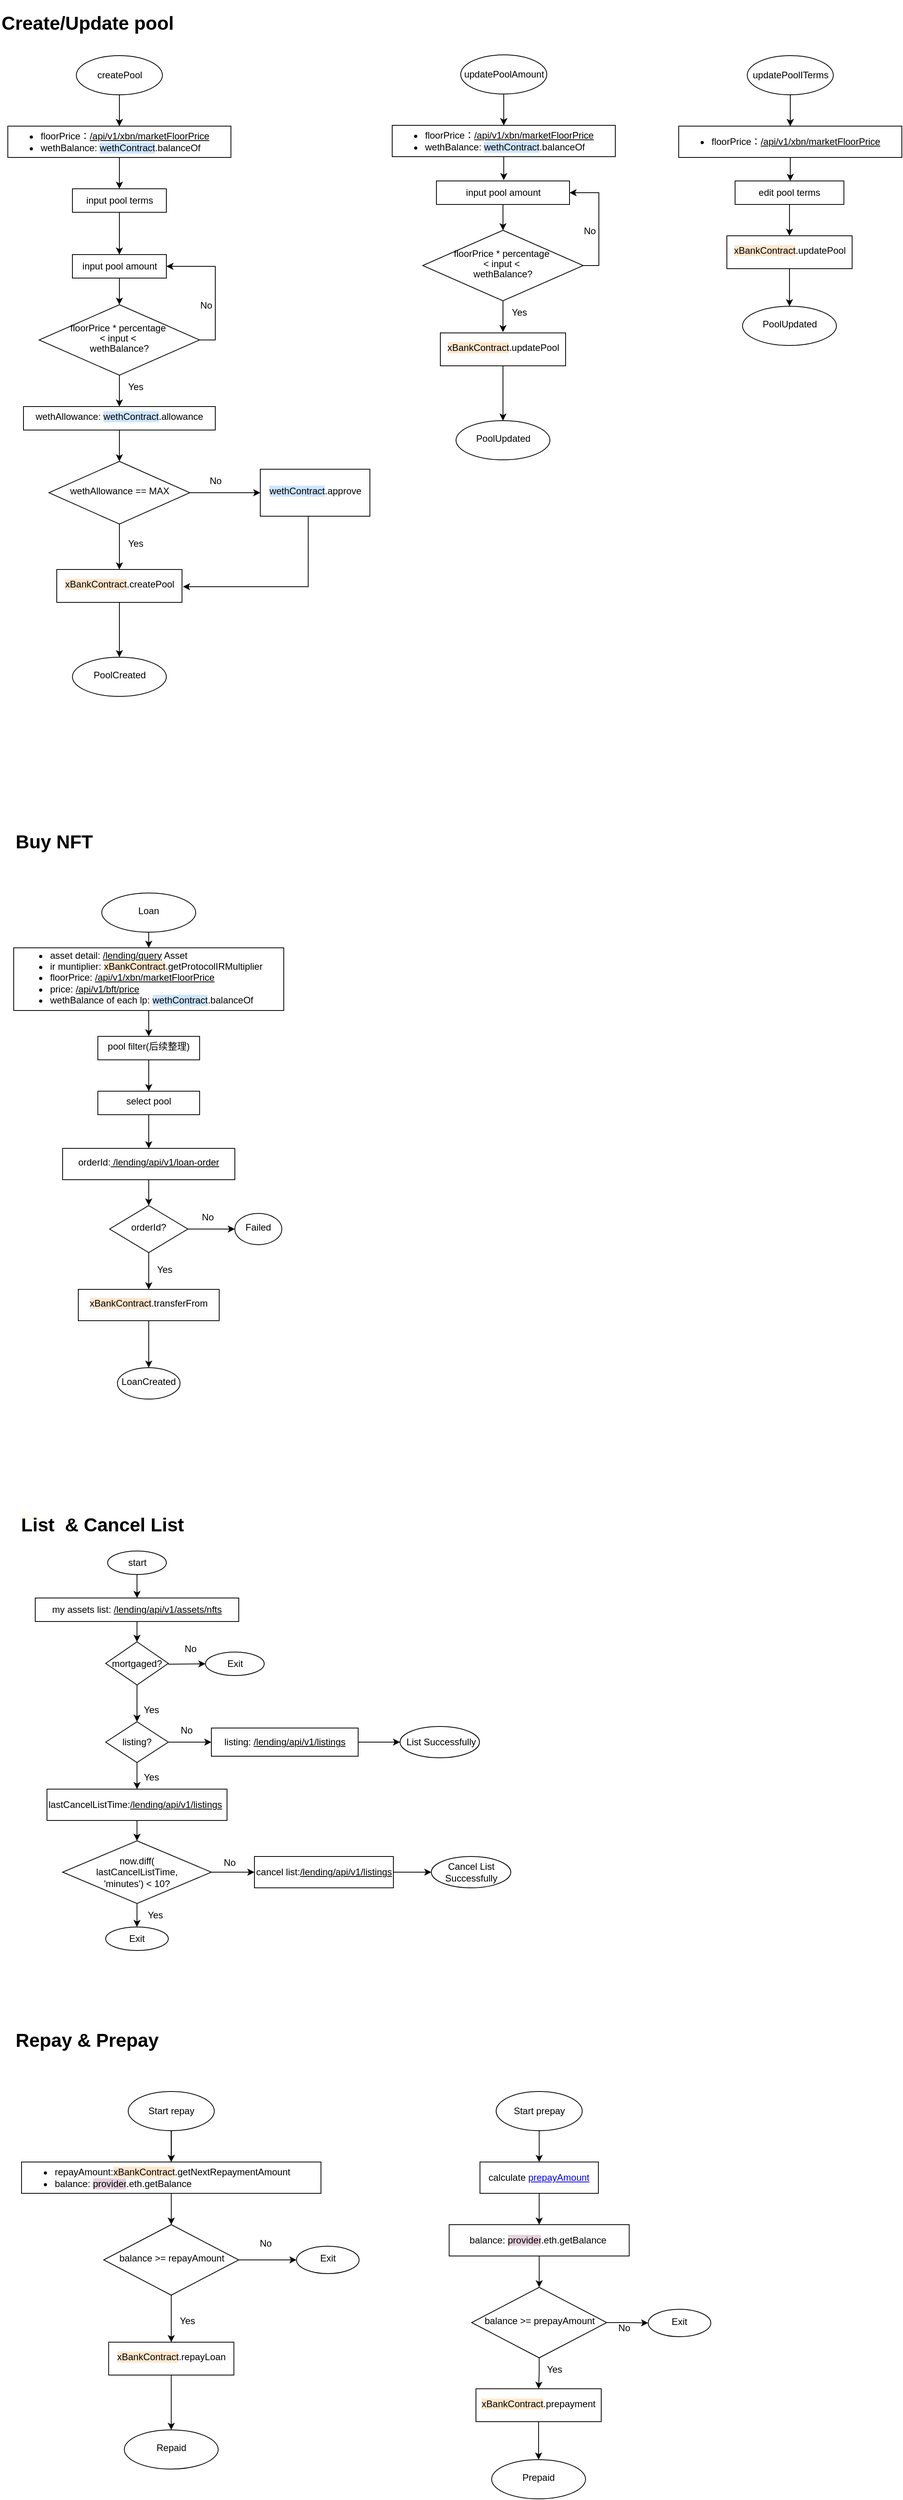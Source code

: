 <mxfile version="21.5.0" type="github">
  <diagram id="C5RBs43oDa-KdzZeNtuy" name="Page-1">
    <mxGraphModel dx="1193" dy="1889" grid="1" gridSize="10" guides="1" tooltips="1" connect="1" arrows="1" fold="1" page="1" pageScale="1" pageWidth="827" pageHeight="1169" background="#ffffff" math="0" shadow="0">
      <root>
        <mxCell id="WIyWlLk6GJQsqaUBKTNV-0" />
        <mxCell id="WIyWlLk6GJQsqaUBKTNV-1" parent="WIyWlLk6GJQsqaUBKTNV-0" />
        <mxCell id="i1JUAL5Z5OwXQQaXqIF1-13" value="" style="edgeStyle=orthogonalEdgeStyle;rounded=0;orthogonalLoop=1;jettySize=auto;html=1;entryX=0.5;entryY=0;entryDx=0;entryDy=0;" parent="WIyWlLk6GJQsqaUBKTNV-1" source="WIyWlLk6GJQsqaUBKTNV-3" target="i1JUAL5Z5OwXQQaXqIF1-141" edge="1">
          <mxGeometry relative="1" as="geometry">
            <mxPoint x="162.5" y="-929" as="targetPoint" />
          </mxGeometry>
        </mxCell>
        <mxCell id="WIyWlLk6GJQsqaUBKTNV-3" value="&lt;ul&gt;&lt;li&gt;floorPrice：&lt;u&gt;/api/v1/xbn/marketFloorPrice&lt;/u&gt;&lt;/li&gt;&lt;li&gt;wethBalance: &lt;span style=&quot;background-color: rgb(204, 229, 255);&quot;&gt;wethContract&lt;/span&gt;.balanceOf&amp;nbsp;&lt;/li&gt;&lt;/ul&gt;" style="rounded=0;whiteSpace=wrap;html=1;fontSize=12;glass=0;strokeWidth=1;shadow=0;align=left;" parent="WIyWlLk6GJQsqaUBKTNV-1" vertex="1">
          <mxGeometry x="20" y="-999" width="285" height="40" as="geometry" />
        </mxCell>
        <mxCell id="i1JUAL5Z5OwXQQaXqIF1-14" value="" style="edgeStyle=orthogonalEdgeStyle;rounded=0;orthogonalLoop=1;jettySize=auto;html=1;" parent="WIyWlLk6GJQsqaUBKTNV-1" source="WIyWlLk6GJQsqaUBKTNV-6" target="i1JUAL5Z5OwXQQaXqIF1-10" edge="1">
          <mxGeometry relative="1" as="geometry" />
        </mxCell>
        <mxCell id="i1JUAL5Z5OwXQQaXqIF1-42" value="" style="edgeStyle=orthogonalEdgeStyle;rounded=0;orthogonalLoop=1;jettySize=auto;html=1;entryX=1;entryY=0.5;entryDx=0;entryDy=0;exitX=1;exitY=0.5;exitDx=0;exitDy=0;" parent="WIyWlLk6GJQsqaUBKTNV-1" source="WIyWlLk6GJQsqaUBKTNV-6" target="i1JUAL5Z5OwXQQaXqIF1-37" edge="1">
          <mxGeometry relative="1" as="geometry">
            <mxPoint x="502.5" y="-755" as="sourcePoint" />
            <mxPoint x="407.5" y="-726" as="targetPoint" />
          </mxGeometry>
        </mxCell>
        <mxCell id="WIyWlLk6GJQsqaUBKTNV-6" value="&lt;div style=&quot;line-height: 110%;&quot;&gt;&lt;span style=&quot;background-color: initial;&quot;&gt;floorPrice * percentage&amp;nbsp;&lt;/span&gt;&lt;/div&gt;&lt;div style=&quot;line-height: 110%;&quot;&gt;&lt;span style=&quot;background-color: initial;&quot;&gt;&amp;lt; input &amp;lt;&amp;nbsp;&lt;/span&gt;&lt;/div&gt;&lt;div style=&quot;line-height: 110%;&quot;&gt;&lt;span style=&quot;background-color: initial;&quot;&gt;wethBalance?&lt;/span&gt;&lt;/div&gt;" style="rhombus;whiteSpace=wrap;html=1;shadow=0;fontFamily=Helvetica;fontSize=12;align=center;strokeWidth=1;spacing=6;spacingTop=-4;" parent="WIyWlLk6GJQsqaUBKTNV-1" vertex="1">
          <mxGeometry x="60" y="-771" width="205" height="90" as="geometry" />
        </mxCell>
        <mxCell id="i1JUAL5Z5OwXQQaXqIF1-22" value="" style="edgeStyle=orthogonalEdgeStyle;rounded=0;orthogonalLoop=1;jettySize=auto;html=1;" parent="WIyWlLk6GJQsqaUBKTNV-1" source="WIyWlLk6GJQsqaUBKTNV-10" target="i1JUAL5Z5OwXQQaXqIF1-21" edge="1">
          <mxGeometry relative="1" as="geometry" />
        </mxCell>
        <mxCell id="i1JUAL5Z5OwXQQaXqIF1-25" value="" style="edgeStyle=orthogonalEdgeStyle;rounded=0;orthogonalLoop=1;jettySize=auto;html=1;" parent="WIyWlLk6GJQsqaUBKTNV-1" source="WIyWlLk6GJQsqaUBKTNV-10" edge="1">
          <mxGeometry relative="1" as="geometry">
            <mxPoint x="342.5" y="-531" as="targetPoint" />
          </mxGeometry>
        </mxCell>
        <mxCell id="WIyWlLk6GJQsqaUBKTNV-10" value="wethAllowance == MAX" style="rhombus;whiteSpace=wrap;html=1;shadow=0;fontFamily=Helvetica;fontSize=12;align=center;strokeWidth=1;spacing=6;spacingTop=-4;" parent="WIyWlLk6GJQsqaUBKTNV-1" vertex="1">
          <mxGeometry x="72.5" y="-571" width="180" height="80" as="geometry" />
        </mxCell>
        <mxCell id="i1JUAL5Z5OwXQQaXqIF1-1" value="" style="edgeStyle=orthogonalEdgeStyle;rounded=0;orthogonalLoop=1;jettySize=auto;html=1;" parent="WIyWlLk6GJQsqaUBKTNV-1" source="i1JUAL5Z5OwXQQaXqIF1-0" target="WIyWlLk6GJQsqaUBKTNV-3" edge="1">
          <mxGeometry relative="1" as="geometry" />
        </mxCell>
        <mxCell id="i1JUAL5Z5OwXQQaXqIF1-2" value="" style="edgeStyle=orthogonalEdgeStyle;rounded=0;orthogonalLoop=1;jettySize=auto;html=1;" parent="WIyWlLk6GJQsqaUBKTNV-1" source="i1JUAL5Z5OwXQQaXqIF1-0" target="WIyWlLk6GJQsqaUBKTNV-3" edge="1">
          <mxGeometry relative="1" as="geometry" />
        </mxCell>
        <mxCell id="i1JUAL5Z5OwXQQaXqIF1-0" value="createPool" style="ellipse;whiteSpace=wrap;html=1;" parent="WIyWlLk6GJQsqaUBKTNV-1" vertex="1">
          <mxGeometry x="107.5" y="-1089" width="110" height="50" as="geometry" />
        </mxCell>
        <mxCell id="i1JUAL5Z5OwXQQaXqIF1-12" value="" style="edgeStyle=orthogonalEdgeStyle;rounded=0;orthogonalLoop=1;jettySize=auto;html=1;" parent="WIyWlLk6GJQsqaUBKTNV-1" source="i1JUAL5Z5OwXQQaXqIF1-10" target="WIyWlLk6GJQsqaUBKTNV-10" edge="1">
          <mxGeometry relative="1" as="geometry" />
        </mxCell>
        <mxCell id="i1JUAL5Z5OwXQQaXqIF1-10" value="wethAllowance: &lt;span style=&quot;background-color: rgb(204, 229, 255);&quot;&gt;wethContract&lt;/span&gt;.allowance" style="whiteSpace=wrap;html=1;shadow=0;strokeWidth=1;spacing=6;spacingTop=-4;" parent="WIyWlLk6GJQsqaUBKTNV-1" vertex="1">
          <mxGeometry x="40" y="-641" width="245" height="30" as="geometry" />
        </mxCell>
        <mxCell id="i1JUAL5Z5OwXQQaXqIF1-18" value="Yes" style="text;html=1;align=center;verticalAlign=middle;resizable=0;points=[];autosize=1;" parent="WIyWlLk6GJQsqaUBKTNV-1" vertex="1">
          <mxGeometry x="162.5" y="-681" width="40" height="30" as="geometry" />
        </mxCell>
        <mxCell id="i1JUAL5Z5OwXQQaXqIF1-32" value="" style="edgeStyle=orthogonalEdgeStyle;rounded=0;orthogonalLoop=1;jettySize=auto;html=1;" parent="WIyWlLk6GJQsqaUBKTNV-1" source="i1JUAL5Z5OwXQQaXqIF1-21" target="i1JUAL5Z5OwXQQaXqIF1-31" edge="1">
          <mxGeometry relative="1" as="geometry" />
        </mxCell>
        <mxCell id="i1JUAL5Z5OwXQQaXqIF1-21" value="&lt;span style=&quot;background-color: rgb(255, 230, 204);&quot;&gt;xBankContract&lt;/span&gt;.createPool" style="whiteSpace=wrap;html=1;shadow=0;strokeWidth=1;spacing=6;spacingTop=-4;" parent="WIyWlLk6GJQsqaUBKTNV-1" vertex="1">
          <mxGeometry x="82.5" y="-433" width="160" height="42" as="geometry" />
        </mxCell>
        <mxCell id="i1JUAL5Z5OwXQQaXqIF1-23" value="Yes" style="text;html=1;align=center;verticalAlign=middle;resizable=0;points=[];autosize=1;" parent="WIyWlLk6GJQsqaUBKTNV-1" vertex="1">
          <mxGeometry x="162.5" y="-481" width="40" height="30" as="geometry" />
        </mxCell>
        <mxCell id="i1JUAL5Z5OwXQQaXqIF1-30" value="" style="edgeStyle=orthogonalEdgeStyle;rounded=0;orthogonalLoop=1;jettySize=auto;html=1;exitX=0.5;exitY=1;exitDx=0;exitDy=0;" parent="WIyWlLk6GJQsqaUBKTNV-1" edge="1">
          <mxGeometry relative="1" as="geometry">
            <mxPoint x="403.73" y="-501" as="sourcePoint" />
            <mxPoint x="243.73" y="-411" as="targetPoint" />
            <Array as="points">
              <mxPoint x="403.73" y="-411" />
            </Array>
          </mxGeometry>
        </mxCell>
        <mxCell id="i1JUAL5Z5OwXQQaXqIF1-24" value="&lt;span style=&quot;background-color: rgb(204, 229, 255);&quot;&gt;wethContract&lt;/span&gt;.approve" style="whiteSpace=wrap;html=1;shadow=0;strokeWidth=1;spacing=6;spacingTop=-4;" parent="WIyWlLk6GJQsqaUBKTNV-1" vertex="1">
          <mxGeometry x="342.5" y="-561" width="140" height="60" as="geometry" />
        </mxCell>
        <mxCell id="i1JUAL5Z5OwXQQaXqIF1-26" value="No" style="text;html=1;align=center;verticalAlign=middle;resizable=0;points=[];autosize=1;" parent="WIyWlLk6GJQsqaUBKTNV-1" vertex="1">
          <mxGeometry x="265" y="-561" width="40" height="30" as="geometry" />
        </mxCell>
        <mxCell id="i1JUAL5Z5OwXQQaXqIF1-31" value="PoolCreated" style="ellipse;whiteSpace=wrap;html=1;shadow=0;strokeWidth=1;spacing=6;spacingTop=-4;" parent="WIyWlLk6GJQsqaUBKTNV-1" vertex="1">
          <mxGeometry x="102.5" y="-321" width="120" height="50" as="geometry" />
        </mxCell>
        <mxCell id="i1JUAL5Z5OwXQQaXqIF1-38" value="" style="edgeStyle=orthogonalEdgeStyle;rounded=0;orthogonalLoop=1;jettySize=auto;html=1;" parent="WIyWlLk6GJQsqaUBKTNV-1" source="i1JUAL5Z5OwXQQaXqIF1-37" target="WIyWlLk6GJQsqaUBKTNV-6" edge="1">
          <mxGeometry relative="1" as="geometry" />
        </mxCell>
        <mxCell id="i1JUAL5Z5OwXQQaXqIF1-37" value="input pool amount" style="rounded=0;whiteSpace=wrap;html=1;" parent="WIyWlLk6GJQsqaUBKTNV-1" vertex="1">
          <mxGeometry x="102.5" y="-835" width="120" height="30" as="geometry" />
        </mxCell>
        <mxCell id="i1JUAL5Z5OwXQQaXqIF1-39" value="No" style="text;html=1;align=center;verticalAlign=middle;resizable=0;points=[];autosize=1;strokeColor=none;fillColor=none;" parent="WIyWlLk6GJQsqaUBKTNV-1" vertex="1">
          <mxGeometry x="252.5" y="-785" width="40" height="30" as="geometry" />
        </mxCell>
        <mxCell id="i1JUAL5Z5OwXQQaXqIF1-68" value="" style="edgeStyle=orthogonalEdgeStyle;rounded=0;orthogonalLoop=1;jettySize=auto;html=1;" parent="WIyWlLk6GJQsqaUBKTNV-1" source="i1JUAL5Z5OwXQQaXqIF1-69" edge="1">
          <mxGeometry relative="1" as="geometry">
            <mxPoint x="653.5" y="-930" as="targetPoint" />
          </mxGeometry>
        </mxCell>
        <mxCell id="i1JUAL5Z5OwXQQaXqIF1-69" value="&lt;ul&gt;&lt;li&gt;floorPrice：&lt;u&gt;/api/v1/xbn/marketFloorPrice&lt;/u&gt;&lt;/li&gt;&lt;li&gt;wethBalance: &lt;span style=&quot;background-color: rgb(204, 229, 255);&quot;&gt;wethContract&lt;/span&gt;.balanceOf&amp;nbsp;&lt;/li&gt;&lt;/ul&gt;" style="rounded=0;whiteSpace=wrap;html=1;fontSize=12;glass=0;strokeWidth=1;shadow=0;align=left;" parent="WIyWlLk6GJQsqaUBKTNV-1" vertex="1">
          <mxGeometry x="511" y="-1000" width="285" height="40" as="geometry" />
        </mxCell>
        <mxCell id="i1JUAL5Z5OwXQQaXqIF1-70" value="" style="edgeStyle=orthogonalEdgeStyle;rounded=0;orthogonalLoop=1;jettySize=auto;html=1;" parent="WIyWlLk6GJQsqaUBKTNV-1" source="i1JUAL5Z5OwXQQaXqIF1-72" edge="1">
          <mxGeometry relative="1" as="geometry">
            <mxPoint x="652.5" y="-736.0" as="targetPoint" />
          </mxGeometry>
        </mxCell>
        <mxCell id="i1JUAL5Z5OwXQQaXqIF1-71" value="" style="edgeStyle=orthogonalEdgeStyle;rounded=0;orthogonalLoop=1;jettySize=auto;html=1;entryX=1;entryY=0.5;entryDx=0;entryDy=0;exitX=1;exitY=0.5;exitDx=0;exitDy=0;" parent="WIyWlLk6GJQsqaUBKTNV-1" source="i1JUAL5Z5OwXQQaXqIF1-72" target="i1JUAL5Z5OwXQQaXqIF1-90" edge="1">
          <mxGeometry relative="1" as="geometry">
            <mxPoint x="992.5" y="-850" as="sourcePoint" />
            <mxPoint x="897.5" y="-821" as="targetPoint" />
          </mxGeometry>
        </mxCell>
        <mxCell id="i1JUAL5Z5OwXQQaXqIF1-72" value="&lt;div style=&quot;line-height: 110%;&quot;&gt;&lt;span style=&quot;background-color: initial;&quot;&gt;floorPrice * percentage&amp;nbsp;&lt;/span&gt;&lt;/div&gt;&lt;div style=&quot;line-height: 110%;&quot;&gt;&lt;span style=&quot;background-color: initial;&quot;&gt;&amp;lt; input &amp;lt;&amp;nbsp;&lt;/span&gt;&lt;/div&gt;&lt;div style=&quot;line-height: 110%;&quot;&gt;&lt;span style=&quot;background-color: initial;&quot;&gt;wethBalance?&lt;/span&gt;&lt;/div&gt;" style="rhombus;whiteSpace=wrap;html=1;shadow=0;fontFamily=Helvetica;fontSize=12;align=center;strokeWidth=1;spacing=6;spacingTop=-4;" parent="WIyWlLk6GJQsqaUBKTNV-1" vertex="1">
          <mxGeometry x="550" y="-866" width="205" height="90" as="geometry" />
        </mxCell>
        <mxCell id="i1JUAL5Z5OwXQQaXqIF1-76" value="" style="edgeStyle=orthogonalEdgeStyle;rounded=0;orthogonalLoop=1;jettySize=auto;html=1;" parent="WIyWlLk6GJQsqaUBKTNV-1" source="i1JUAL5Z5OwXQQaXqIF1-78" target="i1JUAL5Z5OwXQQaXqIF1-69" edge="1">
          <mxGeometry relative="1" as="geometry" />
        </mxCell>
        <mxCell id="i1JUAL5Z5OwXQQaXqIF1-77" value="" style="edgeStyle=orthogonalEdgeStyle;rounded=0;orthogonalLoop=1;jettySize=auto;html=1;" parent="WIyWlLk6GJQsqaUBKTNV-1" source="i1JUAL5Z5OwXQQaXqIF1-78" target="i1JUAL5Z5OwXQQaXqIF1-69" edge="1">
          <mxGeometry relative="1" as="geometry" />
        </mxCell>
        <mxCell id="i1JUAL5Z5OwXQQaXqIF1-78" value="updatePoolAmount" style="ellipse;whiteSpace=wrap;html=1;" parent="WIyWlLk6GJQsqaUBKTNV-1" vertex="1">
          <mxGeometry x="598.5" y="-1090" width="110" height="50" as="geometry" />
        </mxCell>
        <mxCell id="i1JUAL5Z5OwXQQaXqIF1-81" value="Yes" style="text;html=1;align=center;verticalAlign=middle;resizable=0;points=[];autosize=1;" parent="WIyWlLk6GJQsqaUBKTNV-1" vertex="1">
          <mxGeometry x="652.5" y="-776" width="40" height="30" as="geometry" />
        </mxCell>
        <mxCell id="i1JUAL5Z5OwXQQaXqIF1-82" value="" style="edgeStyle=orthogonalEdgeStyle;rounded=0;orthogonalLoop=1;jettySize=auto;html=1;" parent="WIyWlLk6GJQsqaUBKTNV-1" source="i1JUAL5Z5OwXQQaXqIF1-83" target="i1JUAL5Z5OwXQQaXqIF1-88" edge="1">
          <mxGeometry relative="1" as="geometry" />
        </mxCell>
        <mxCell id="i1JUAL5Z5OwXQQaXqIF1-83" value="&lt;span style=&quot;background-color: rgb(255, 230, 204);&quot;&gt;xBankContract&lt;/span&gt;.updatePool" style="whiteSpace=wrap;html=1;shadow=0;strokeWidth=1;spacing=6;spacingTop=-4;" parent="WIyWlLk6GJQsqaUBKTNV-1" vertex="1">
          <mxGeometry x="572.5" y="-735" width="160" height="42" as="geometry" />
        </mxCell>
        <mxCell id="i1JUAL5Z5OwXQQaXqIF1-88" value="PoolUpdated" style="ellipse;whiteSpace=wrap;html=1;shadow=0;strokeWidth=1;spacing=6;spacingTop=-4;" parent="WIyWlLk6GJQsqaUBKTNV-1" vertex="1">
          <mxGeometry x="592.5" y="-623" width="120" height="50" as="geometry" />
        </mxCell>
        <mxCell id="i1JUAL5Z5OwXQQaXqIF1-89" value="" style="edgeStyle=orthogonalEdgeStyle;rounded=0;orthogonalLoop=1;jettySize=auto;html=1;" parent="WIyWlLk6GJQsqaUBKTNV-1" source="i1JUAL5Z5OwXQQaXqIF1-90" target="i1JUAL5Z5OwXQQaXqIF1-72" edge="1">
          <mxGeometry relative="1" as="geometry" />
        </mxCell>
        <mxCell id="i1JUAL5Z5OwXQQaXqIF1-90" value="&lt;div style=&quot;&quot;&gt;&lt;span style=&quot;background-color: initial;&quot;&gt;input pool amount&lt;/span&gt;&lt;/div&gt;" style="rounded=0;whiteSpace=wrap;html=1;align=center;" parent="WIyWlLk6GJQsqaUBKTNV-1" vertex="1">
          <mxGeometry x="567.5" y="-929" width="170" height="30" as="geometry" />
        </mxCell>
        <mxCell id="i1JUAL5Z5OwXQQaXqIF1-91" value="No" style="text;html=1;align=center;verticalAlign=middle;resizable=0;points=[];autosize=1;strokeColor=none;fillColor=none;" parent="WIyWlLk6GJQsqaUBKTNV-1" vertex="1">
          <mxGeometry x="742.5" y="-880" width="40" height="30" as="geometry" />
        </mxCell>
        <mxCell id="i1JUAL5Z5OwXQQaXqIF1-121" value="" style="edgeStyle=orthogonalEdgeStyle;rounded=0;orthogonalLoop=1;jettySize=auto;html=1;" parent="WIyWlLk6GJQsqaUBKTNV-1" source="i1JUAL5Z5OwXQQaXqIF1-122" edge="1">
          <mxGeometry relative="1" as="geometry">
            <mxPoint x="1019.5" y="-929" as="targetPoint" />
          </mxGeometry>
        </mxCell>
        <mxCell id="i1JUAL5Z5OwXQQaXqIF1-122" value="&lt;ul&gt;&lt;li&gt;floorPrice：&lt;u&gt;/api/v1/xbn/marketFloorPrice&lt;/u&gt;&lt;/li&gt;&lt;/ul&gt;" style="rounded=0;whiteSpace=wrap;html=1;fontSize=12;glass=0;strokeWidth=1;shadow=0;align=left;" parent="WIyWlLk6GJQsqaUBKTNV-1" vertex="1">
          <mxGeometry x="877" y="-999" width="285" height="40" as="geometry" />
        </mxCell>
        <mxCell id="i1JUAL5Z5OwXQQaXqIF1-123" value="" style="edgeStyle=orthogonalEdgeStyle;rounded=0;orthogonalLoop=1;jettySize=auto;html=1;exitX=0.5;exitY=1;exitDx=0;exitDy=0;entryX=0.5;entryY=0;entryDx=0;entryDy=0;" parent="WIyWlLk6GJQsqaUBKTNV-1" source="i1JUAL5Z5OwXQQaXqIF1-134" target="i1JUAL5Z5OwXQQaXqIF1-131" edge="1">
          <mxGeometry relative="1" as="geometry">
            <mxPoint x="1018.5" y="-735.0" as="targetPoint" />
            <mxPoint x="1018.5" y="-775" as="sourcePoint" />
          </mxGeometry>
        </mxCell>
        <mxCell id="i1JUAL5Z5OwXQQaXqIF1-126" value="" style="edgeStyle=orthogonalEdgeStyle;rounded=0;orthogonalLoop=1;jettySize=auto;html=1;" parent="WIyWlLk6GJQsqaUBKTNV-1" source="i1JUAL5Z5OwXQQaXqIF1-128" target="i1JUAL5Z5OwXQQaXqIF1-122" edge="1">
          <mxGeometry relative="1" as="geometry" />
        </mxCell>
        <mxCell id="i1JUAL5Z5OwXQQaXqIF1-127" value="" style="edgeStyle=orthogonalEdgeStyle;rounded=0;orthogonalLoop=1;jettySize=auto;html=1;" parent="WIyWlLk6GJQsqaUBKTNV-1" source="i1JUAL5Z5OwXQQaXqIF1-128" target="i1JUAL5Z5OwXQQaXqIF1-122" edge="1">
          <mxGeometry relative="1" as="geometry" />
        </mxCell>
        <mxCell id="i1JUAL5Z5OwXQQaXqIF1-128" value="updatePoolITerms" style="ellipse;whiteSpace=wrap;html=1;" parent="WIyWlLk6GJQsqaUBKTNV-1" vertex="1">
          <mxGeometry x="964.5" y="-1089" width="110" height="50" as="geometry" />
        </mxCell>
        <mxCell id="i1JUAL5Z5OwXQQaXqIF1-130" value="" style="edgeStyle=orthogonalEdgeStyle;rounded=0;orthogonalLoop=1;jettySize=auto;html=1;" parent="WIyWlLk6GJQsqaUBKTNV-1" source="i1JUAL5Z5OwXQQaXqIF1-131" target="i1JUAL5Z5OwXQQaXqIF1-132" edge="1">
          <mxGeometry relative="1" as="geometry" />
        </mxCell>
        <mxCell id="i1JUAL5Z5OwXQQaXqIF1-131" value="&lt;span style=&quot;background-color: rgb(255, 230, 204);&quot;&gt;xBankContract&lt;/span&gt;.updatePool" style="whiteSpace=wrap;html=1;shadow=0;strokeWidth=1;spacing=6;spacingTop=-4;" parent="WIyWlLk6GJQsqaUBKTNV-1" vertex="1">
          <mxGeometry x="938.5" y="-859" width="160" height="42" as="geometry" />
        </mxCell>
        <mxCell id="i1JUAL5Z5OwXQQaXqIF1-132" value="PoolUpdated" style="ellipse;whiteSpace=wrap;html=1;shadow=0;strokeWidth=1;spacing=6;spacingTop=-4;" parent="WIyWlLk6GJQsqaUBKTNV-1" vertex="1">
          <mxGeometry x="958.5" y="-769" width="120" height="50" as="geometry" />
        </mxCell>
        <mxCell id="i1JUAL5Z5OwXQQaXqIF1-134" value="&lt;div style=&quot;&quot;&gt;&lt;span style=&quot;background-color: initial;&quot;&gt;edit pool terms&lt;/span&gt;&lt;/div&gt;" style="rounded=0;whiteSpace=wrap;html=1;align=center;" parent="WIyWlLk6GJQsqaUBKTNV-1" vertex="1">
          <mxGeometry x="949" y="-929" width="139" height="30" as="geometry" />
        </mxCell>
        <mxCell id="i1JUAL5Z5OwXQQaXqIF1-142" value="" style="edgeStyle=orthogonalEdgeStyle;rounded=0;orthogonalLoop=1;jettySize=auto;html=1;" parent="WIyWlLk6GJQsqaUBKTNV-1" source="i1JUAL5Z5OwXQQaXqIF1-141" target="i1JUAL5Z5OwXQQaXqIF1-37" edge="1">
          <mxGeometry relative="1" as="geometry" />
        </mxCell>
        <mxCell id="i1JUAL5Z5OwXQQaXqIF1-141" value="input pool terms" style="rounded=0;whiteSpace=wrap;html=1;" parent="WIyWlLk6GJQsqaUBKTNV-1" vertex="1">
          <mxGeometry x="102.5" y="-919" width="120" height="30" as="geometry" />
        </mxCell>
        <mxCell id="OFEMlqG_yE4xwZJYEpXp-0" value="Create/Update pool&amp;nbsp;" style="text;html=1;align=left;verticalAlign=middle;whiteSpace=wrap;rounded=0;fontSize=24;fontStyle=1" parent="WIyWlLk6GJQsqaUBKTNV-1" vertex="1">
          <mxGeometry x="10" y="-1160" width="510" height="60" as="geometry" />
        </mxCell>
        <mxCell id="_hKObwGnPT5XjFG9XoxW-0" value="" style="edgeStyle=orthogonalEdgeStyle;rounded=0;orthogonalLoop=1;jettySize=auto;html=1;" parent="WIyWlLk6GJQsqaUBKTNV-1" source="_hKObwGnPT5XjFG9XoxW-1" target="_hKObwGnPT5XjFG9XoxW-3" edge="1">
          <mxGeometry relative="1" as="geometry" />
        </mxCell>
        <mxCell id="_hKObwGnPT5XjFG9XoxW-1" value="Loan" style="ellipse;whiteSpace=wrap;html=1;shadow=0;strokeWidth=1;spacing=6;spacingTop=-4;" parent="WIyWlLk6GJQsqaUBKTNV-1" vertex="1">
          <mxGeometry x="140" y="-20" width="120" height="50" as="geometry" />
        </mxCell>
        <mxCell id="_hKObwGnPT5XjFG9XoxW-2" value="" style="edgeStyle=orthogonalEdgeStyle;rounded=0;orthogonalLoop=1;jettySize=auto;html=1;" parent="WIyWlLk6GJQsqaUBKTNV-1" source="_hKObwGnPT5XjFG9XoxW-3" target="_hKObwGnPT5XjFG9XoxW-16" edge="1">
          <mxGeometry relative="1" as="geometry" />
        </mxCell>
        <mxCell id="_hKObwGnPT5XjFG9XoxW-3" value="&lt;ul&gt;&lt;li&gt;asset detail: &lt;u&gt;/lending/query&lt;/u&gt; Asset&lt;/li&gt;&lt;li&gt;ir muntiplier: &lt;span style=&quot;background-color: rgb(255, 230, 204);&quot;&gt;xBankContract&lt;/span&gt;.getProtocolIRMultiplier&lt;/li&gt;&lt;li&gt;&lt;span style=&quot;background-color: initial;&quot;&gt;floorPrice: &lt;u&gt;/api/v1/xbn/marketFloorPrice&lt;/u&gt;&lt;/span&gt;&lt;/li&gt;&lt;li&gt;price: &lt;u&gt;/api/v1/bft/price&lt;/u&gt;&lt;/li&gt;&lt;li&gt;wethBalance of each lp: &lt;span style=&quot;background-color: rgb(204, 229, 255);&quot;&gt;wethContract&lt;/span&gt;.balanceOf&lt;/li&gt;&lt;/ul&gt;" style="whiteSpace=wrap;html=1;shadow=0;strokeWidth=1;spacing=6;spacingTop=-4;align=left;" parent="WIyWlLk6GJQsqaUBKTNV-1" vertex="1">
          <mxGeometry x="27.5" y="50" width="345" height="80" as="geometry" />
        </mxCell>
        <mxCell id="_hKObwGnPT5XjFG9XoxW-4" value="" style="edgeStyle=orthogonalEdgeStyle;rounded=0;orthogonalLoop=1;jettySize=auto;html=1;" parent="WIyWlLk6GJQsqaUBKTNV-1" source="_hKObwGnPT5XjFG9XoxW-5" target="_hKObwGnPT5XjFG9XoxW-8" edge="1">
          <mxGeometry relative="1" as="geometry" />
        </mxCell>
        <mxCell id="_hKObwGnPT5XjFG9XoxW-5" value="&lt;span style=&quot;background-color: initial;&quot;&gt;orderId:&lt;u&gt; /lending/api/v1/loan-order&lt;/u&gt;&lt;/span&gt;" style="whiteSpace=wrap;html=1;align=center;shadow=0;strokeWidth=1;spacing=6;spacingTop=-4;" parent="WIyWlLk6GJQsqaUBKTNV-1" vertex="1">
          <mxGeometry x="90" y="306" width="220" height="40" as="geometry" />
        </mxCell>
        <mxCell id="_hKObwGnPT5XjFG9XoxW-6" value="" style="edgeStyle=orthogonalEdgeStyle;rounded=0;orthogonalLoop=1;jettySize=auto;html=1;" parent="WIyWlLk6GJQsqaUBKTNV-1" source="_hKObwGnPT5XjFG9XoxW-8" target="_hKObwGnPT5XjFG9XoxW-9" edge="1">
          <mxGeometry relative="1" as="geometry" />
        </mxCell>
        <mxCell id="_hKObwGnPT5XjFG9XoxW-7" value="" style="edgeStyle=orthogonalEdgeStyle;rounded=0;orthogonalLoop=1;jettySize=auto;html=1;" parent="WIyWlLk6GJQsqaUBKTNV-1" source="_hKObwGnPT5XjFG9XoxW-8" target="_hKObwGnPT5XjFG9XoxW-12" edge="1">
          <mxGeometry relative="1" as="geometry" />
        </mxCell>
        <mxCell id="_hKObwGnPT5XjFG9XoxW-8" value="orderId?" style="rhombus;whiteSpace=wrap;html=1;shadow=0;strokeWidth=1;spacing=6;spacingTop=-4;" parent="WIyWlLk6GJQsqaUBKTNV-1" vertex="1">
          <mxGeometry x="150" y="379" width="100" height="60" as="geometry" />
        </mxCell>
        <mxCell id="_hKObwGnPT5XjFG9XoxW-9" value="Failed" style="ellipse;whiteSpace=wrap;html=1;shadow=0;strokeWidth=1;spacing=6;spacingTop=-4;" parent="WIyWlLk6GJQsqaUBKTNV-1" vertex="1">
          <mxGeometry x="310" y="389" width="60" height="40" as="geometry" />
        </mxCell>
        <mxCell id="_hKObwGnPT5XjFG9XoxW-10" value="No" style="text;html=1;align=center;verticalAlign=middle;resizable=0;points=[];autosize=1;strokeColor=none;fillColor=none;" parent="WIyWlLk6GJQsqaUBKTNV-1" vertex="1">
          <mxGeometry x="255" y="379" width="40" height="30" as="geometry" />
        </mxCell>
        <mxCell id="_hKObwGnPT5XjFG9XoxW-11" value="" style="edgeStyle=orthogonalEdgeStyle;rounded=0;orthogonalLoop=1;jettySize=auto;html=1;" parent="WIyWlLk6GJQsqaUBKTNV-1" source="_hKObwGnPT5XjFG9XoxW-12" target="_hKObwGnPT5XjFG9XoxW-14" edge="1">
          <mxGeometry relative="1" as="geometry" />
        </mxCell>
        <mxCell id="_hKObwGnPT5XjFG9XoxW-12" value="&lt;span style=&quot;background-color: rgb(255, 230, 204);&quot;&gt;xBankContract&lt;/span&gt;.transferFrom" style="whiteSpace=wrap;html=1;shadow=0;strokeWidth=1;spacing=6;spacingTop=-4;" parent="WIyWlLk6GJQsqaUBKTNV-1" vertex="1">
          <mxGeometry x="110" y="486" width="180" height="40" as="geometry" />
        </mxCell>
        <mxCell id="_hKObwGnPT5XjFG9XoxW-13" value="Yes" style="text;html=1;align=center;verticalAlign=middle;resizable=0;points=[];autosize=1;strokeColor=none;fillColor=none;" parent="WIyWlLk6GJQsqaUBKTNV-1" vertex="1">
          <mxGeometry x="200" y="446" width="40" height="30" as="geometry" />
        </mxCell>
        <mxCell id="_hKObwGnPT5XjFG9XoxW-14" value="LoanCreated" style="ellipse;whiteSpace=wrap;html=1;shadow=0;strokeWidth=1;spacing=6;spacingTop=-4;" parent="WIyWlLk6GJQsqaUBKTNV-1" vertex="1">
          <mxGeometry x="160" y="586" width="80" height="40" as="geometry" />
        </mxCell>
        <mxCell id="_hKObwGnPT5XjFG9XoxW-15" value="" style="edgeStyle=orthogonalEdgeStyle;rounded=0;orthogonalLoop=1;jettySize=auto;html=1;entryX=0.5;entryY=0;entryDx=0;entryDy=0;" parent="WIyWlLk6GJQsqaUBKTNV-1" source="_hKObwGnPT5XjFG9XoxW-16" target="_hKObwGnPT5XjFG9XoxW-18" edge="1">
          <mxGeometry relative="1" as="geometry">
            <mxPoint x="200" y="240" as="targetPoint" />
          </mxGeometry>
        </mxCell>
        <mxCell id="_hKObwGnPT5XjFG9XoxW-16" value="pool filter(后续整理)" style="whiteSpace=wrap;html=1;align=center;shadow=0;strokeWidth=1;spacing=6;spacingTop=-4;" parent="WIyWlLk6GJQsqaUBKTNV-1" vertex="1">
          <mxGeometry x="135" y="163" width="130" height="30" as="geometry" />
        </mxCell>
        <mxCell id="_hKObwGnPT5XjFG9XoxW-17" value="" style="edgeStyle=orthogonalEdgeStyle;rounded=0;orthogonalLoop=1;jettySize=auto;html=1;" parent="WIyWlLk6GJQsqaUBKTNV-1" source="_hKObwGnPT5XjFG9XoxW-18" target="_hKObwGnPT5XjFG9XoxW-5" edge="1">
          <mxGeometry relative="1" as="geometry" />
        </mxCell>
        <mxCell id="_hKObwGnPT5XjFG9XoxW-18" value="select pool" style="whiteSpace=wrap;html=1;align=center;shadow=0;strokeWidth=1;spacing=6;spacingTop=-4;" parent="WIyWlLk6GJQsqaUBKTNV-1" vertex="1">
          <mxGeometry x="135" y="233" width="130" height="30" as="geometry" />
        </mxCell>
        <mxCell id="_hKObwGnPT5XjFG9XoxW-19" value="Buy NFT" style="text;html=1;align=left;verticalAlign=middle;whiteSpace=wrap;rounded=0;fontSize=24;fontStyle=1" parent="WIyWlLk6GJQsqaUBKTNV-1" vertex="1">
          <mxGeometry x="27.5" y="-100" width="330" height="30" as="geometry" />
        </mxCell>
        <mxCell id="_hKObwGnPT5XjFG9XoxW-20" value="" style="edgeStyle=orthogonalEdgeStyle;rounded=0;orthogonalLoop=1;jettySize=auto;html=1;" parent="WIyWlLk6GJQsqaUBKTNV-1" source="_hKObwGnPT5XjFG9XoxW-21" target="_hKObwGnPT5XjFG9XoxW-23" edge="1">
          <mxGeometry relative="1" as="geometry" />
        </mxCell>
        <mxCell id="_hKObwGnPT5XjFG9XoxW-21" value="start" style="ellipse;whiteSpace=wrap;html=1;" parent="WIyWlLk6GJQsqaUBKTNV-1" vertex="1">
          <mxGeometry x="147.5" y="820" width="75" height="30" as="geometry" />
        </mxCell>
        <mxCell id="_hKObwGnPT5XjFG9XoxW-22" value="" style="edgeStyle=orthogonalEdgeStyle;rounded=0;orthogonalLoop=1;jettySize=auto;html=1;" parent="WIyWlLk6GJQsqaUBKTNV-1" source="_hKObwGnPT5XjFG9XoxW-23" target="_hKObwGnPT5XjFG9XoxW-26" edge="1">
          <mxGeometry relative="1" as="geometry" />
        </mxCell>
        <mxCell id="_hKObwGnPT5XjFG9XoxW-23" value="my assets list: &lt;u&gt;/lending/api/v1/assets/nfts&lt;/u&gt;" style="whiteSpace=wrap;html=1;align=center;" parent="WIyWlLk6GJQsqaUBKTNV-1" vertex="1">
          <mxGeometry x="55" y="880" width="260" height="30" as="geometry" />
        </mxCell>
        <mxCell id="_hKObwGnPT5XjFG9XoxW-24" value="" style="edgeStyle=orthogonalEdgeStyle;rounded=0;orthogonalLoop=1;jettySize=auto;html=1;entryX=0;entryY=0.5;entryDx=0;entryDy=0;" parent="WIyWlLk6GJQsqaUBKTNV-1" target="_hKObwGnPT5XjFG9XoxW-28" edge="1">
          <mxGeometry relative="1" as="geometry">
            <mxPoint x="224.971" y="964.52" as="sourcePoint" />
            <mxPoint x="307.5" y="965" as="targetPoint" />
            <Array as="points">
              <mxPoint x="272.5" y="964" />
            </Array>
          </mxGeometry>
        </mxCell>
        <mxCell id="_hKObwGnPT5XjFG9XoxW-25" value="" style="edgeStyle=orthogonalEdgeStyle;rounded=0;orthogonalLoop=1;jettySize=auto;html=1;" parent="WIyWlLk6GJQsqaUBKTNV-1" source="_hKObwGnPT5XjFG9XoxW-26" edge="1">
          <mxGeometry relative="1" as="geometry">
            <mxPoint x="185" y="1038" as="targetPoint" />
          </mxGeometry>
        </mxCell>
        <mxCell id="_hKObwGnPT5XjFG9XoxW-26" value="mortgaged?" style="rhombus;whiteSpace=wrap;html=1;" parent="WIyWlLk6GJQsqaUBKTNV-1" vertex="1">
          <mxGeometry x="145" y="936" width="80" height="55" as="geometry" />
        </mxCell>
        <mxCell id="_hKObwGnPT5XjFG9XoxW-27" value="No" style="text;html=1;align=center;verticalAlign=middle;resizable=0;points=[];autosize=1;strokeColor=none;fillColor=none;" parent="WIyWlLk6GJQsqaUBKTNV-1" vertex="1">
          <mxGeometry x="232.5" y="930" width="40" height="30" as="geometry" />
        </mxCell>
        <mxCell id="_hKObwGnPT5XjFG9XoxW-28" value="Exit" style="ellipse;whiteSpace=wrap;html=1;" parent="WIyWlLk6GJQsqaUBKTNV-1" vertex="1">
          <mxGeometry x="272.5" y="949" width="75" height="30" as="geometry" />
        </mxCell>
        <mxCell id="_hKObwGnPT5XjFG9XoxW-29" value="Yes" style="text;html=1;align=center;verticalAlign=middle;resizable=0;points=[];autosize=1;strokeColor=none;fillColor=none;" parent="WIyWlLk6GJQsqaUBKTNV-1" vertex="1">
          <mxGeometry x="182.5" y="1008" width="40" height="30" as="geometry" />
        </mxCell>
        <mxCell id="_hKObwGnPT5XjFG9XoxW-30" value="" style="edgeStyle=orthogonalEdgeStyle;rounded=0;orthogonalLoop=1;jettySize=auto;html=1;" parent="WIyWlLk6GJQsqaUBKTNV-1" source="_hKObwGnPT5XjFG9XoxW-32" target="_hKObwGnPT5XjFG9XoxW-34" edge="1">
          <mxGeometry relative="1" as="geometry" />
        </mxCell>
        <mxCell id="_hKObwGnPT5XjFG9XoxW-31" value="" style="edgeStyle=orthogonalEdgeStyle;rounded=0;orthogonalLoop=1;jettySize=auto;html=1;" parent="WIyWlLk6GJQsqaUBKTNV-1" source="_hKObwGnPT5XjFG9XoxW-32" target="_hKObwGnPT5XjFG9XoxW-37" edge="1">
          <mxGeometry relative="1" as="geometry" />
        </mxCell>
        <mxCell id="_hKObwGnPT5XjFG9XoxW-32" value="listing?" style="rhombus;whiteSpace=wrap;html=1;" parent="WIyWlLk6GJQsqaUBKTNV-1" vertex="1">
          <mxGeometry x="145" y="1038" width="80" height="52" as="geometry" />
        </mxCell>
        <mxCell id="_hKObwGnPT5XjFG9XoxW-33" value="" style="edgeStyle=orthogonalEdgeStyle;rounded=0;orthogonalLoop=1;jettySize=auto;html=1;" parent="WIyWlLk6GJQsqaUBKTNV-1" source="_hKObwGnPT5XjFG9XoxW-34" target="_hKObwGnPT5XjFG9XoxW-48" edge="1">
          <mxGeometry relative="1" as="geometry" />
        </mxCell>
        <mxCell id="_hKObwGnPT5XjFG9XoxW-34" value="listing:&amp;nbsp;&lt;u&gt;/lending/api/v1/listings&lt;/u&gt;" style="whiteSpace=wrap;html=1;" parent="WIyWlLk6GJQsqaUBKTNV-1" vertex="1">
          <mxGeometry x="280" y="1046" width="187.5" height="36" as="geometry" />
        </mxCell>
        <mxCell id="_hKObwGnPT5XjFG9XoxW-35" value="No" style="text;html=1;align=center;verticalAlign=middle;resizable=0;points=[];autosize=1;strokeColor=none;fillColor=none;" parent="WIyWlLk6GJQsqaUBKTNV-1" vertex="1">
          <mxGeometry x="227.5" y="1034" width="40" height="30" as="geometry" />
        </mxCell>
        <mxCell id="_hKObwGnPT5XjFG9XoxW-36" value="" style="edgeStyle=orthogonalEdgeStyle;rounded=0;orthogonalLoop=1;jettySize=auto;html=1;" parent="WIyWlLk6GJQsqaUBKTNV-1" source="_hKObwGnPT5XjFG9XoxW-37" target="_hKObwGnPT5XjFG9XoxW-41" edge="1">
          <mxGeometry relative="1" as="geometry" />
        </mxCell>
        <mxCell id="_hKObwGnPT5XjFG9XoxW-37" value="lastCancelListTime:&lt;u&gt;/lending/api/v1/listings&lt;/u&gt;" style="whiteSpace=wrap;html=1;align=left;" parent="WIyWlLk6GJQsqaUBKTNV-1" vertex="1">
          <mxGeometry x="70" y="1124" width="230" height="40" as="geometry" />
        </mxCell>
        <mxCell id="_hKObwGnPT5XjFG9XoxW-38" value="Yes" style="text;html=1;align=center;verticalAlign=middle;resizable=0;points=[];autosize=1;strokeColor=none;fillColor=none;" parent="WIyWlLk6GJQsqaUBKTNV-1" vertex="1">
          <mxGeometry x="182.5" y="1094" width="40" height="30" as="geometry" />
        </mxCell>
        <mxCell id="_hKObwGnPT5XjFG9XoxW-39" value="" style="edgeStyle=orthogonalEdgeStyle;rounded=0;orthogonalLoop=1;jettySize=auto;html=1;" parent="WIyWlLk6GJQsqaUBKTNV-1" source="_hKObwGnPT5XjFG9XoxW-41" target="_hKObwGnPT5XjFG9XoxW-43" edge="1">
          <mxGeometry relative="1" as="geometry" />
        </mxCell>
        <mxCell id="_hKObwGnPT5XjFG9XoxW-40" value="" style="edgeStyle=orthogonalEdgeStyle;rounded=0;orthogonalLoop=1;jettySize=auto;html=1;" parent="WIyWlLk6GJQsqaUBKTNV-1" source="_hKObwGnPT5XjFG9XoxW-41" target="_hKObwGnPT5XjFG9XoxW-46" edge="1">
          <mxGeometry relative="1" as="geometry" />
        </mxCell>
        <mxCell id="_hKObwGnPT5XjFG9XoxW-41" value="now.diff(&lt;br&gt;lastCancelListTime,&lt;br&gt;&#39;minutes&#39;) &amp;lt; 10?" style="rhombus;whiteSpace=wrap;html=1;align=center;" parent="WIyWlLk6GJQsqaUBKTNV-1" vertex="1">
          <mxGeometry x="90" y="1190" width="190" height="80" as="geometry" />
        </mxCell>
        <mxCell id="_hKObwGnPT5XjFG9XoxW-42" value="" style="edgeStyle=orthogonalEdgeStyle;rounded=0;orthogonalLoop=1;jettySize=auto;html=1;" parent="WIyWlLk6GJQsqaUBKTNV-1" source="_hKObwGnPT5XjFG9XoxW-43" target="_hKObwGnPT5XjFG9XoxW-45" edge="1">
          <mxGeometry relative="1" as="geometry" />
        </mxCell>
        <mxCell id="_hKObwGnPT5XjFG9XoxW-43" value="cancel list:&lt;u&gt;/lending/api/v1/listings&lt;/u&gt;" style="whiteSpace=wrap;html=1;" parent="WIyWlLk6GJQsqaUBKTNV-1" vertex="1">
          <mxGeometry x="335" y="1210" width="177.5" height="40" as="geometry" />
        </mxCell>
        <mxCell id="_hKObwGnPT5XjFG9XoxW-44" value="No" style="text;html=1;align=center;verticalAlign=middle;resizable=0;points=[];autosize=1;strokeColor=none;fillColor=none;" parent="WIyWlLk6GJQsqaUBKTNV-1" vertex="1">
          <mxGeometry x="282.5" y="1203" width="40" height="30" as="geometry" />
        </mxCell>
        <mxCell id="_hKObwGnPT5XjFG9XoxW-45" value="Cancel List Successfully" style="ellipse;whiteSpace=wrap;html=1;" parent="WIyWlLk6GJQsqaUBKTNV-1" vertex="1">
          <mxGeometry x="561" y="1210" width="101.5" height="40" as="geometry" />
        </mxCell>
        <mxCell id="_hKObwGnPT5XjFG9XoxW-46" value="Exit" style="ellipse;whiteSpace=wrap;html=1;" parent="WIyWlLk6GJQsqaUBKTNV-1" vertex="1">
          <mxGeometry x="145" y="1300" width="80" height="30" as="geometry" />
        </mxCell>
        <mxCell id="_hKObwGnPT5XjFG9XoxW-47" value="Yes" style="text;html=1;align=center;verticalAlign=middle;resizable=0;points=[];autosize=1;strokeColor=none;fillColor=none;" parent="WIyWlLk6GJQsqaUBKTNV-1" vertex="1">
          <mxGeometry x="187.5" y="1270" width="40" height="30" as="geometry" />
        </mxCell>
        <mxCell id="_hKObwGnPT5XjFG9XoxW-48" value="&amp;nbsp;List Successfully" style="ellipse;whiteSpace=wrap;html=1;" parent="WIyWlLk6GJQsqaUBKTNV-1" vertex="1">
          <mxGeometry x="521" y="1044" width="101.5" height="40" as="geometry" />
        </mxCell>
        <mxCell id="_hKObwGnPT5XjFG9XoxW-49" value="Text" style="text;html=1;align=center;verticalAlign=middle;resizable=0;points=[];autosize=1;strokeColor=none;fillColor=none;fontColor=#FEFAE0;" parent="WIyWlLk6GJQsqaUBKTNV-1" vertex="1">
          <mxGeometry x="20" y="760" width="50" height="30" as="geometry" />
        </mxCell>
        <mxCell id="_hKObwGnPT5XjFG9XoxW-50" value="&lt;b&gt;&lt;font style=&quot;font-size: 24px;&quot;&gt;List&amp;nbsp; &amp;amp; Cancel List&lt;/font&gt;&lt;/b&gt;" style="text;html=1;align=left;verticalAlign=middle;whiteSpace=wrap;rounded=0;fontSize=20;" parent="WIyWlLk6GJQsqaUBKTNV-1" vertex="1">
          <mxGeometry x="35" y="772" width="415" height="30" as="geometry" />
        </mxCell>
        <mxCell id="_hKObwGnPT5XjFG9XoxW-51" value="&lt;ul&gt;&lt;li&gt;repayAmount:&lt;span style=&quot;background-color: rgb(255, 230, 204);&quot;&gt;xBankContract&lt;/span&gt;.getNextRepaymentAmount&lt;/li&gt;&lt;li&gt;balance: &lt;span style=&quot;background-color: rgb(230, 208, 222);&quot;&gt;provider&lt;/span&gt;&lt;span style=&quot;background-color: rgb(255, 255, 255);&quot;&gt;.eth.getBalance&amp;nbsp;&lt;/span&gt;&lt;/li&gt;&lt;/ul&gt;" style="rounded=0;whiteSpace=wrap;html=1;fontSize=12;glass=0;strokeWidth=1;shadow=0;align=left;" parent="WIyWlLk6GJQsqaUBKTNV-1" vertex="1">
          <mxGeometry x="37.5" y="1600" width="382.5" height="40" as="geometry" />
        </mxCell>
        <mxCell id="_hKObwGnPT5XjFG9XoxW-52" value="" style="edgeStyle=orthogonalEdgeStyle;rounded=0;orthogonalLoop=1;jettySize=auto;html=1;" parent="WIyWlLk6GJQsqaUBKTNV-1" source="_hKObwGnPT5XjFG9XoxW-54" edge="1">
          <mxGeometry relative="1" as="geometry">
            <mxPoint x="228.787" y="1830" as="targetPoint" />
          </mxGeometry>
        </mxCell>
        <mxCell id="_hKObwGnPT5XjFG9XoxW-53" value="" style="edgeStyle=orthogonalEdgeStyle;rounded=0;orthogonalLoop=1;jettySize=auto;html=1;" parent="WIyWlLk6GJQsqaUBKTNV-1" source="_hKObwGnPT5XjFG9XoxW-54" target="_hKObwGnPT5XjFG9XoxW-62" edge="1">
          <mxGeometry relative="1" as="geometry" />
        </mxCell>
        <mxCell id="_hKObwGnPT5XjFG9XoxW-54" value="&lt;div style=&quot;line-height: 110%;&quot;&gt;balance &amp;gt;= repayAmount&lt;/div&gt;" style="rhombus;whiteSpace=wrap;html=1;shadow=0;fontFamily=Helvetica;fontSize=12;align=center;strokeWidth=1;spacing=6;spacingTop=-4;" parent="WIyWlLk6GJQsqaUBKTNV-1" vertex="1">
          <mxGeometry x="142.5" y="1680" width="172.5" height="90" as="geometry" />
        </mxCell>
        <mxCell id="_hKObwGnPT5XjFG9XoxW-55" value="" style="edgeStyle=orthogonalEdgeStyle;rounded=0;orthogonalLoop=1;jettySize=auto;html=1;" parent="WIyWlLk6GJQsqaUBKTNV-1" source="_hKObwGnPT5XjFG9XoxW-57" target="_hKObwGnPT5XjFG9XoxW-51" edge="1">
          <mxGeometry relative="1" as="geometry" />
        </mxCell>
        <mxCell id="_hKObwGnPT5XjFG9XoxW-56" value="" style="edgeStyle=orthogonalEdgeStyle;rounded=0;orthogonalLoop=1;jettySize=auto;html=1;" parent="WIyWlLk6GJQsqaUBKTNV-1" source="_hKObwGnPT5XjFG9XoxW-57" target="_hKObwGnPT5XjFG9XoxW-51" edge="1">
          <mxGeometry relative="1" as="geometry" />
        </mxCell>
        <mxCell id="_hKObwGnPT5XjFG9XoxW-57" value="Start repay" style="ellipse;whiteSpace=wrap;html=1;" parent="WIyWlLk6GJQsqaUBKTNV-1" vertex="1">
          <mxGeometry x="173.75" y="1510" width="110" height="50" as="geometry" />
        </mxCell>
        <mxCell id="_hKObwGnPT5XjFG9XoxW-58" value="" style="edgeStyle=orthogonalEdgeStyle;rounded=0;orthogonalLoop=1;jettySize=auto;html=1;" parent="WIyWlLk6GJQsqaUBKTNV-1" source="_hKObwGnPT5XjFG9XoxW-59" target="_hKObwGnPT5XjFG9XoxW-60" edge="1">
          <mxGeometry relative="1" as="geometry" />
        </mxCell>
        <mxCell id="_hKObwGnPT5XjFG9XoxW-59" value="&lt;span style=&quot;background-color: rgb(255, 230, 204);&quot;&gt;xBankContract&lt;/span&gt;.repayLoan" style="whiteSpace=wrap;html=1;shadow=0;strokeWidth=1;spacing=6;spacingTop=-4;" parent="WIyWlLk6GJQsqaUBKTNV-1" vertex="1">
          <mxGeometry x="148.75" y="1830" width="160" height="42" as="geometry" />
        </mxCell>
        <mxCell id="_hKObwGnPT5XjFG9XoxW-60" value="Repaid" style="ellipse;whiteSpace=wrap;html=1;shadow=0;strokeWidth=1;spacing=6;spacingTop=-4;" parent="WIyWlLk6GJQsqaUBKTNV-1" vertex="1">
          <mxGeometry x="168.75" y="1942" width="120" height="50" as="geometry" />
        </mxCell>
        <mxCell id="_hKObwGnPT5XjFG9XoxW-61" value="" style="edgeStyle=orthogonalEdgeStyle;rounded=0;orthogonalLoop=1;jettySize=auto;html=1;exitX=0.5;exitY=1;exitDx=0;exitDy=0;" parent="WIyWlLk6GJQsqaUBKTNV-1" source="_hKObwGnPT5XjFG9XoxW-51" target="_hKObwGnPT5XjFG9XoxW-54" edge="1">
          <mxGeometry relative="1" as="geometry">
            <mxPoint x="228.75" y="1719" as="sourcePoint" />
            <Array as="points" />
          </mxGeometry>
        </mxCell>
        <mxCell id="_hKObwGnPT5XjFG9XoxW-62" value="Exit" style="ellipse;whiteSpace=wrap;html=1;shadow=0;strokeWidth=1;spacing=6;spacingTop=-4;" parent="WIyWlLk6GJQsqaUBKTNV-1" vertex="1">
          <mxGeometry x="388.75" y="1707.5" width="80" height="35" as="geometry" />
        </mxCell>
        <mxCell id="_hKObwGnPT5XjFG9XoxW-63" value="No" style="text;html=1;align=center;verticalAlign=middle;resizable=0;points=[];autosize=1;strokeColor=none;fillColor=none;" parent="WIyWlLk6GJQsqaUBKTNV-1" vertex="1">
          <mxGeometry x="328.75" y="1689" width="40" height="30" as="geometry" />
        </mxCell>
        <mxCell id="_hKObwGnPT5XjFG9XoxW-64" value="Yes" style="text;html=1;align=center;verticalAlign=middle;resizable=0;points=[];autosize=1;strokeColor=none;fillColor=none;" parent="WIyWlLk6GJQsqaUBKTNV-1" vertex="1">
          <mxGeometry x="228.75" y="1788" width="40" height="30" as="geometry" />
        </mxCell>
        <mxCell id="_hKObwGnPT5XjFG9XoxW-65" value="&lt;div style=&quot;&quot;&gt;&lt;span style=&quot;background-color: initial;&quot;&gt;balance: &lt;/span&gt;&lt;span style=&quot;background-color: rgb(230, 208, 222);&quot;&gt;provider&lt;/span&gt;&lt;span style=&quot;background-color: rgb(255, 255, 255);&quot;&gt;.eth.getBalance&amp;nbsp;&lt;/span&gt;&lt;/div&gt;" style="rounded=0;whiteSpace=wrap;html=1;fontSize=12;glass=0;strokeWidth=1;shadow=0;align=center;" parent="WIyWlLk6GJQsqaUBKTNV-1" vertex="1">
          <mxGeometry x="583.76" y="1680" width="230" height="40" as="geometry" />
        </mxCell>
        <mxCell id="_hKObwGnPT5XjFG9XoxW-66" value="" style="edgeStyle=orthogonalEdgeStyle;rounded=0;orthogonalLoop=1;jettySize=auto;html=1;entryX=0.5;entryY=0;entryDx=0;entryDy=0;" parent="WIyWlLk6GJQsqaUBKTNV-1" source="_hKObwGnPT5XjFG9XoxW-68" edge="1" target="_hKObwGnPT5XjFG9XoxW-73">
          <mxGeometry relative="1" as="geometry">
            <mxPoint x="698.037" y="1937.5" as="targetPoint" />
          </mxGeometry>
        </mxCell>
        <mxCell id="_hKObwGnPT5XjFG9XoxW-67" value="" style="edgeStyle=orthogonalEdgeStyle;rounded=0;orthogonalLoop=1;jettySize=auto;html=1;" parent="WIyWlLk6GJQsqaUBKTNV-1" source="_hKObwGnPT5XjFG9XoxW-68" target="_hKObwGnPT5XjFG9XoxW-76" edge="1">
          <mxGeometry relative="1" as="geometry" />
        </mxCell>
        <mxCell id="_hKObwGnPT5XjFG9XoxW-68" value="&lt;div style=&quot;line-height: 110%;&quot;&gt;balance &amp;gt;= prepayAmount&lt;/div&gt;" style="rhombus;whiteSpace=wrap;html=1;shadow=0;fontFamily=Helvetica;fontSize=12;align=center;strokeWidth=1;spacing=6;spacingTop=-4;" parent="WIyWlLk6GJQsqaUBKTNV-1" vertex="1">
          <mxGeometry x="612.51" y="1760" width="172.5" height="90" as="geometry" />
        </mxCell>
        <mxCell id="MPMzzEBfs6qtKAPz57Qf-1" value="" style="edgeStyle=orthogonalEdgeStyle;rounded=0;orthogonalLoop=1;jettySize=auto;html=1;" edge="1" parent="WIyWlLk6GJQsqaUBKTNV-1" source="_hKObwGnPT5XjFG9XoxW-71" target="MPMzzEBfs6qtKAPz57Qf-0">
          <mxGeometry relative="1" as="geometry" />
        </mxCell>
        <mxCell id="_hKObwGnPT5XjFG9XoxW-71" value="Start prepay" style="ellipse;whiteSpace=wrap;html=1;" parent="WIyWlLk6GJQsqaUBKTNV-1" vertex="1">
          <mxGeometry x="643.75" y="1510" width="110" height="50" as="geometry" />
        </mxCell>
        <mxCell id="_hKObwGnPT5XjFG9XoxW-72" value="" style="edgeStyle=orthogonalEdgeStyle;rounded=0;orthogonalLoop=1;jettySize=auto;html=1;" parent="WIyWlLk6GJQsqaUBKTNV-1" source="_hKObwGnPT5XjFG9XoxW-73" target="_hKObwGnPT5XjFG9XoxW-74" edge="1">
          <mxGeometry relative="1" as="geometry" />
        </mxCell>
        <mxCell id="_hKObwGnPT5XjFG9XoxW-73" value="&lt;span style=&quot;background-color: rgb(255, 230, 204);&quot;&gt;xBankContract&lt;/span&gt;.prepayment" style="whiteSpace=wrap;html=1;shadow=0;strokeWidth=1;spacing=6;spacingTop=-4;" parent="WIyWlLk6GJQsqaUBKTNV-1" vertex="1">
          <mxGeometry x="618" y="1889.5" width="160" height="42" as="geometry" />
        </mxCell>
        <mxCell id="_hKObwGnPT5XjFG9XoxW-74" value="Prepaid" style="ellipse;whiteSpace=wrap;html=1;shadow=0;strokeWidth=1;spacing=6;spacingTop=-4;" parent="WIyWlLk6GJQsqaUBKTNV-1" vertex="1">
          <mxGeometry x="638" y="1980" width="120" height="50" as="geometry" />
        </mxCell>
        <mxCell id="_hKObwGnPT5XjFG9XoxW-75" value="" style="edgeStyle=orthogonalEdgeStyle;rounded=0;orthogonalLoop=1;jettySize=auto;html=1;exitX=0.5;exitY=1;exitDx=0;exitDy=0;" parent="WIyWlLk6GJQsqaUBKTNV-1" source="_hKObwGnPT5XjFG9XoxW-65" target="_hKObwGnPT5XjFG9XoxW-68" edge="1">
          <mxGeometry relative="1" as="geometry">
            <mxPoint x="698" y="1826.5" as="sourcePoint" />
            <Array as="points" />
          </mxGeometry>
        </mxCell>
        <mxCell id="_hKObwGnPT5XjFG9XoxW-76" value="Exit" style="ellipse;whiteSpace=wrap;html=1;shadow=0;strokeWidth=1;spacing=6;spacingTop=-4;" parent="WIyWlLk6GJQsqaUBKTNV-1" vertex="1">
          <mxGeometry x="838" y="1788" width="80" height="35" as="geometry" />
        </mxCell>
        <mxCell id="_hKObwGnPT5XjFG9XoxW-77" value="No" style="text;html=1;align=center;verticalAlign=middle;resizable=0;points=[];autosize=1;strokeColor=none;fillColor=none;" parent="WIyWlLk6GJQsqaUBKTNV-1" vertex="1">
          <mxGeometry x="787" y="1796.5" width="40" height="30" as="geometry" />
        </mxCell>
        <mxCell id="_hKObwGnPT5XjFG9XoxW-78" value="Yes" style="text;html=1;align=center;verticalAlign=middle;resizable=0;points=[];autosize=1;strokeColor=none;fillColor=none;" parent="WIyWlLk6GJQsqaUBKTNV-1" vertex="1">
          <mxGeometry x="697.5" y="1850" width="40" height="30" as="geometry" />
        </mxCell>
        <mxCell id="_hKObwGnPT5XjFG9XoxW-79" value="Repay &amp;amp; Prepay" style="text;html=1;align=left;verticalAlign=middle;whiteSpace=wrap;rounded=0;fontStyle=1;fontSize=24;" parent="WIyWlLk6GJQsqaUBKTNV-1" vertex="1">
          <mxGeometry x="27.5" y="1430" width="250" height="30" as="geometry" />
        </mxCell>
        <mxCell id="MPMzzEBfs6qtKAPz57Qf-2" value="" style="edgeStyle=orthogonalEdgeStyle;rounded=0;orthogonalLoop=1;jettySize=auto;html=1;" edge="1" parent="WIyWlLk6GJQsqaUBKTNV-1" source="MPMzzEBfs6qtKAPz57Qf-0" target="_hKObwGnPT5XjFG9XoxW-65">
          <mxGeometry relative="1" as="geometry" />
        </mxCell>
        <mxCell id="MPMzzEBfs6qtKAPz57Qf-0" value="calculate&amp;nbsp;&lt;a href=&quot;https://zvyhsh851l.larksuite.com/wiki/wikus0sbZ5YixC88gJuz5TWoX3p&quot;&gt;prepayAmount&lt;/a&gt;" style="rounded=0;whiteSpace=wrap;html=1;" vertex="1" parent="WIyWlLk6GJQsqaUBKTNV-1">
          <mxGeometry x="623.13" y="1600" width="151.25" height="40" as="geometry" />
        </mxCell>
      </root>
    </mxGraphModel>
  </diagram>
</mxfile>
